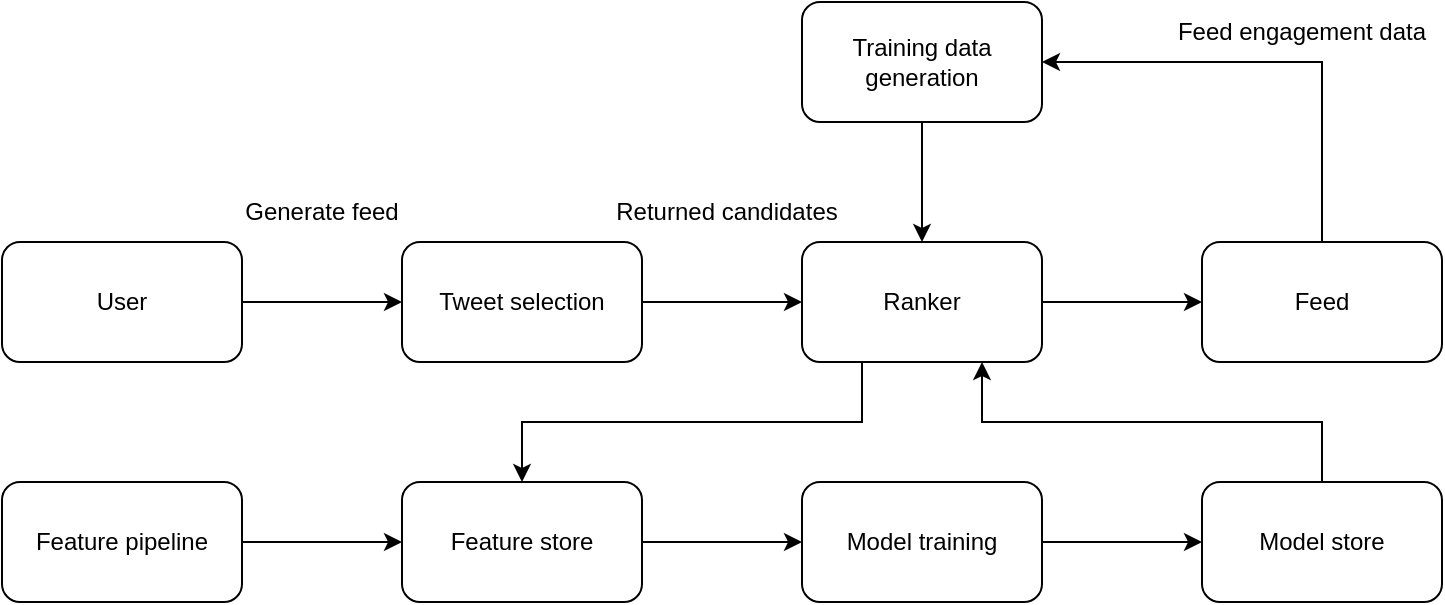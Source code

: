 <mxfile version="21.1.2" type="device">
  <diagram id="BUUksb0ictXHKsoipMkl" name="Page-1">
    <mxGraphModel dx="882" dy="596" grid="1" gridSize="10" guides="1" tooltips="1" connect="1" arrows="1" fold="1" page="1" pageScale="1" pageWidth="850" pageHeight="1100" math="0" shadow="0">
      <root>
        <mxCell id="0" />
        <mxCell id="1" parent="0" />
        <mxCell id="tsubMJvMA50UOceoqToI-4" style="edgeStyle=orthogonalEdgeStyle;rounded=0;orthogonalLoop=1;jettySize=auto;html=1;exitX=1;exitY=0.5;exitDx=0;exitDy=0;" edge="1" parent="1" source="3KGYy25TvGx8XoObnRTk-1" target="3KGYy25TvGx8XoObnRTk-2">
          <mxGeometry relative="1" as="geometry" />
        </mxCell>
        <mxCell id="3KGYy25TvGx8XoObnRTk-1" value="User" style="rounded=1;whiteSpace=wrap;html=1;" parent="1" vertex="1">
          <mxGeometry x="80" y="160" width="120" height="60" as="geometry" />
        </mxCell>
        <mxCell id="tsubMJvMA50UOceoqToI-8" style="edgeStyle=orthogonalEdgeStyle;rounded=0;orthogonalLoop=1;jettySize=auto;html=1;exitX=1;exitY=0.5;exitDx=0;exitDy=0;entryX=0;entryY=0.5;entryDx=0;entryDy=0;" edge="1" parent="1" source="3KGYy25TvGx8XoObnRTk-2" target="3KGYy25TvGx8XoObnRTk-7">
          <mxGeometry relative="1" as="geometry" />
        </mxCell>
        <mxCell id="3KGYy25TvGx8XoObnRTk-2" value="Tweet selection" style="rounded=1;whiteSpace=wrap;html=1;" parent="1" vertex="1">
          <mxGeometry x="280" y="160" width="120" height="60" as="geometry" />
        </mxCell>
        <mxCell id="3KGYy25TvGx8XoObnRTk-5" value="Generate feed" style="text;html=1;strokeColor=none;fillColor=none;align=center;verticalAlign=middle;whiteSpace=wrap;rounded=0;" parent="1" vertex="1">
          <mxGeometry x="190" y="130" width="100" height="30" as="geometry" />
        </mxCell>
        <mxCell id="tsubMJvMA50UOceoqToI-9" style="edgeStyle=orthogonalEdgeStyle;rounded=0;orthogonalLoop=1;jettySize=auto;html=1;exitX=1;exitY=0.5;exitDx=0;exitDy=0;" edge="1" parent="1" source="3KGYy25TvGx8XoObnRTk-7" target="tsubMJvMA50UOceoqToI-1">
          <mxGeometry relative="1" as="geometry" />
        </mxCell>
        <mxCell id="tsubMJvMA50UOceoqToI-19" style="edgeStyle=orthogonalEdgeStyle;rounded=0;orthogonalLoop=1;jettySize=auto;html=1;exitX=0.25;exitY=1;exitDx=0;exitDy=0;" edge="1" parent="1" source="3KGYy25TvGx8XoObnRTk-7" target="tsubMJvMA50UOceoqToI-11">
          <mxGeometry relative="1" as="geometry" />
        </mxCell>
        <mxCell id="3KGYy25TvGx8XoObnRTk-7" value="Ranker" style="rounded=1;whiteSpace=wrap;html=1;" parent="1" vertex="1">
          <mxGeometry x="480" y="160" width="120" height="60" as="geometry" />
        </mxCell>
        <mxCell id="tsubMJvMA50UOceoqToI-10" style="edgeStyle=orthogonalEdgeStyle;rounded=0;orthogonalLoop=1;jettySize=auto;html=1;exitX=0.5;exitY=1;exitDx=0;exitDy=0;" edge="1" parent="1" source="3KGYy25TvGx8XoObnRTk-11" target="3KGYy25TvGx8XoObnRTk-7">
          <mxGeometry relative="1" as="geometry" />
        </mxCell>
        <mxCell id="3KGYy25TvGx8XoObnRTk-11" value="Training data generation" style="rounded=1;whiteSpace=wrap;html=1;" parent="1" vertex="1">
          <mxGeometry x="480" y="40" width="120" height="60" as="geometry" />
        </mxCell>
        <mxCell id="3KGYy25TvGx8XoObnRTk-14" value="Feed engagement data" style="text;html=1;strokeColor=none;fillColor=none;align=center;verticalAlign=middle;whiteSpace=wrap;rounded=0;" parent="1" vertex="1">
          <mxGeometry x="660" y="40" width="140" height="30" as="geometry" />
        </mxCell>
        <mxCell id="tsubMJvMA50UOceoqToI-7" style="edgeStyle=orthogonalEdgeStyle;rounded=0;orthogonalLoop=1;jettySize=auto;html=1;exitX=0.5;exitY=0;exitDx=0;exitDy=0;entryX=1;entryY=0.5;entryDx=0;entryDy=0;" edge="1" parent="1" source="tsubMJvMA50UOceoqToI-1" target="3KGYy25TvGx8XoObnRTk-11">
          <mxGeometry relative="1" as="geometry" />
        </mxCell>
        <mxCell id="tsubMJvMA50UOceoqToI-1" value="Feed" style="rounded=1;whiteSpace=wrap;html=1;" vertex="1" parent="1">
          <mxGeometry x="680" y="160" width="120" height="60" as="geometry" />
        </mxCell>
        <mxCell id="tsubMJvMA50UOceoqToI-3" value="Returned candidates" style="text;html=1;strokeColor=none;fillColor=none;align=center;verticalAlign=middle;whiteSpace=wrap;rounded=0;" vertex="1" parent="1">
          <mxGeometry x="380" y="130" width="125" height="30" as="geometry" />
        </mxCell>
        <mxCell id="tsubMJvMA50UOceoqToI-16" style="edgeStyle=orthogonalEdgeStyle;rounded=0;orthogonalLoop=1;jettySize=auto;html=1;exitX=1;exitY=0.5;exitDx=0;exitDy=0;entryX=0;entryY=0.5;entryDx=0;entryDy=0;" edge="1" parent="1" source="tsubMJvMA50UOceoqToI-11" target="tsubMJvMA50UOceoqToI-14">
          <mxGeometry relative="1" as="geometry" />
        </mxCell>
        <mxCell id="tsubMJvMA50UOceoqToI-11" value="Feature store" style="rounded=1;whiteSpace=wrap;html=1;" vertex="1" parent="1">
          <mxGeometry x="280" y="280" width="120" height="60" as="geometry" />
        </mxCell>
        <mxCell id="tsubMJvMA50UOceoqToI-15" style="edgeStyle=orthogonalEdgeStyle;rounded=0;orthogonalLoop=1;jettySize=auto;html=1;exitX=1;exitY=0.5;exitDx=0;exitDy=0;entryX=0;entryY=0.5;entryDx=0;entryDy=0;" edge="1" parent="1" source="tsubMJvMA50UOceoqToI-12" target="tsubMJvMA50UOceoqToI-11">
          <mxGeometry relative="1" as="geometry" />
        </mxCell>
        <mxCell id="tsubMJvMA50UOceoqToI-12" value="Feature pipeline" style="rounded=1;whiteSpace=wrap;html=1;" vertex="1" parent="1">
          <mxGeometry x="80" y="280" width="120" height="60" as="geometry" />
        </mxCell>
        <mxCell id="tsubMJvMA50UOceoqToI-18" style="edgeStyle=orthogonalEdgeStyle;rounded=0;orthogonalLoop=1;jettySize=auto;html=1;exitX=0.5;exitY=0;exitDx=0;exitDy=0;entryX=0.75;entryY=1;entryDx=0;entryDy=0;" edge="1" parent="1" source="tsubMJvMA50UOceoqToI-13" target="3KGYy25TvGx8XoObnRTk-7">
          <mxGeometry relative="1" as="geometry" />
        </mxCell>
        <mxCell id="tsubMJvMA50UOceoqToI-13" value="Model store" style="rounded=1;whiteSpace=wrap;html=1;" vertex="1" parent="1">
          <mxGeometry x="680" y="280" width="120" height="60" as="geometry" />
        </mxCell>
        <mxCell id="tsubMJvMA50UOceoqToI-17" style="edgeStyle=orthogonalEdgeStyle;rounded=0;orthogonalLoop=1;jettySize=auto;html=1;exitX=1;exitY=0.5;exitDx=0;exitDy=0;entryX=0;entryY=0.5;entryDx=0;entryDy=0;" edge="1" parent="1" source="tsubMJvMA50UOceoqToI-14" target="tsubMJvMA50UOceoqToI-13">
          <mxGeometry relative="1" as="geometry" />
        </mxCell>
        <mxCell id="tsubMJvMA50UOceoqToI-14" value="Model training" style="rounded=1;whiteSpace=wrap;html=1;" vertex="1" parent="1">
          <mxGeometry x="480" y="280" width="120" height="60" as="geometry" />
        </mxCell>
      </root>
    </mxGraphModel>
  </diagram>
</mxfile>
